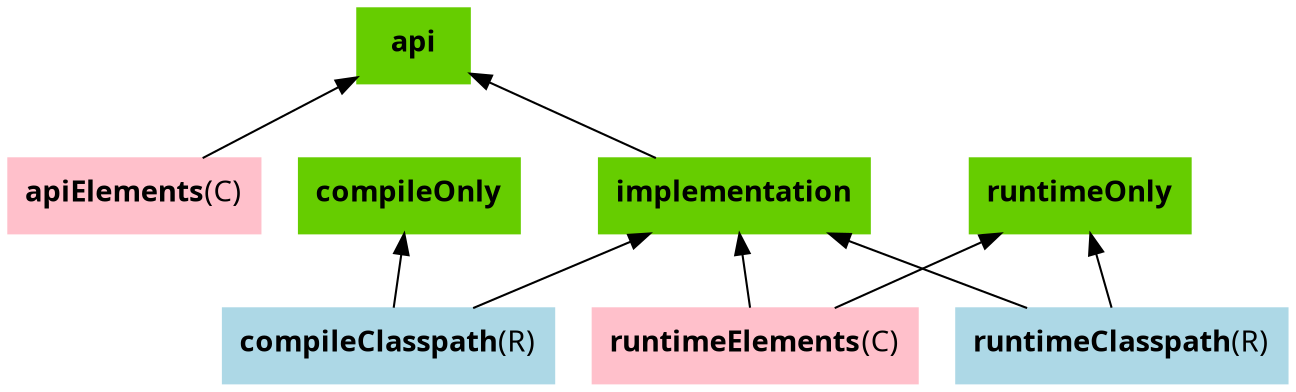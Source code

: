 digraph configurations {
    rankdir = BT;
   graph [ dpi = 100, fontname="Sans"];
   node [fontname = "Sans"];
   edge [fontname = "Sans"];

   "apiElements" [shape="box", label=<<B>apiElements</B>(C)>, color="pink", bgcolor="pink", style="filled"]
   "apiElements" -> "api"

   "api" [shape="box", label=<<B>api</B>>, color="chartreuse3", bgcolor="chartreuse3", style="filled"]

   "compileClasspath" [shape="box", label=<<B>compileClasspath</B>(R)>, color="lightblue", bgcolor="lightblue", style="filled"]
   "compileClasspath" -> "compileOnly"
   "compileOnly" [shape="box", label=<<B>compileOnly</B>>, color="chartreuse3", bgcolor="chartreuse3", style="filled"]
   "compileClasspath" -> "implementation"
   "implementation" [shape="box", label=<<B>implementation</B>>, color="chartreuse3", bgcolor="chartreuse3", style="filled"]
   "implementation" -> "api"

   "runtimeClasspath" [shape="box", label=<<B>runtimeClasspath</B>(R)>, color="lightblue", bgcolor="lightblue", style="filled"]
   "runtimeClasspath" -> "runtimeOnly"
   "runtimeOnly" [shape="box", label=<<B>runtimeOnly</B>>, color="chartreuse3", bgcolor="chartreuse3", style="filled"]
   "runtimeClasspath" -> "implementation"
   "runtimeElements" [shape="box", label=<<B>runtimeElements</B>(C)>, color="pink", bgcolor="pink", style="filled"]
   "runtimeElements" -> "implementation"
   "runtimeElements" -> "runtimeOnly"

}
